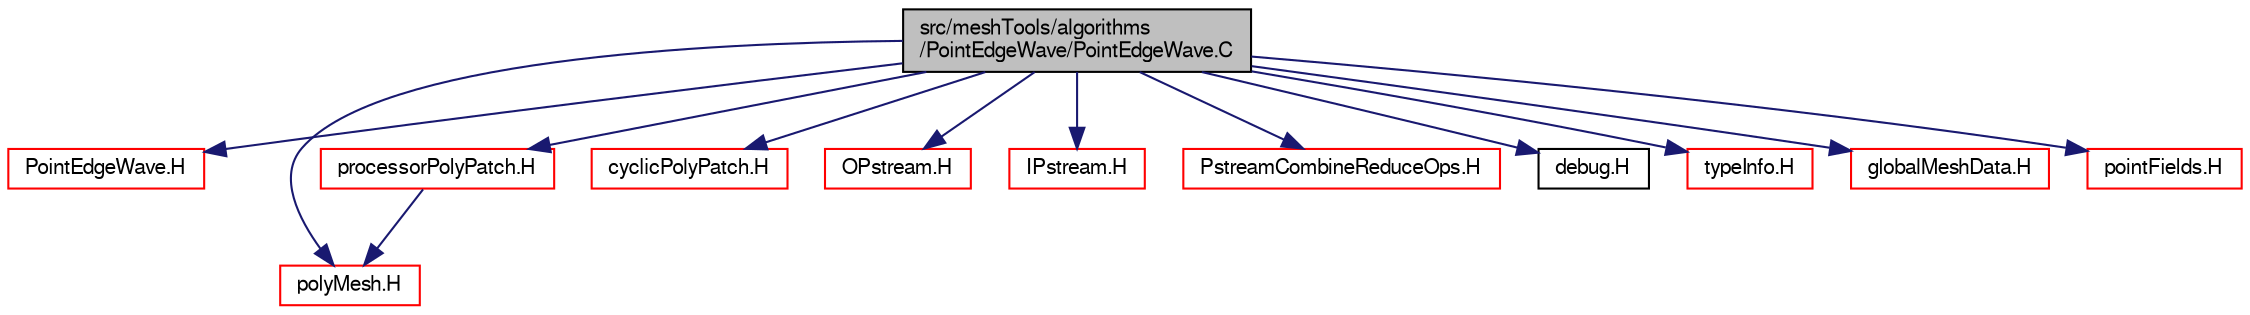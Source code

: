 digraph "src/meshTools/algorithms/PointEdgeWave/PointEdgeWave.C"
{
  bgcolor="transparent";
  edge [fontname="FreeSans",fontsize="10",labelfontname="FreeSans",labelfontsize="10"];
  node [fontname="FreeSans",fontsize="10",shape=record];
  Node0 [label="src/meshTools/algorithms\l/PointEdgeWave/PointEdgeWave.C",height=0.2,width=0.4,color="black", fillcolor="grey75", style="filled", fontcolor="black"];
  Node0 -> Node1 [color="midnightblue",fontsize="10",style="solid",fontname="FreeSans"];
  Node1 [label="PointEdgeWave.H",height=0.2,width=0.4,color="red",URL="$a07232.html"];
  Node0 -> Node100 [color="midnightblue",fontsize="10",style="solid",fontname="FreeSans"];
  Node100 [label="polyMesh.H",height=0.2,width=0.4,color="red",URL="$a11630.html"];
  Node0 -> Node221 [color="midnightblue",fontsize="10",style="solid",fontname="FreeSans"];
  Node221 [label="processorPolyPatch.H",height=0.2,width=0.4,color="red",URL="$a11717.html"];
  Node221 -> Node100 [color="midnightblue",fontsize="10",style="solid",fontname="FreeSans"];
  Node0 -> Node227 [color="midnightblue",fontsize="10",style="solid",fontname="FreeSans"];
  Node227 [label="cyclicPolyPatch.H",height=0.2,width=0.4,color="red",URL="$a11687.html"];
  Node0 -> Node230 [color="midnightblue",fontsize="10",style="solid",fontname="FreeSans"];
  Node230 [label="OPstream.H",height=0.2,width=0.4,color="red",URL="$a09128.html"];
  Node0 -> Node234 [color="midnightblue",fontsize="10",style="solid",fontname="FreeSans"];
  Node234 [label="IPstream.H",height=0.2,width=0.4,color="red",URL="$a09122.html"];
  Node0 -> Node236 [color="midnightblue",fontsize="10",style="solid",fontname="FreeSans"];
  Node236 [label="PstreamCombineReduceOps.H",height=0.2,width=0.4,color="red",URL="$a09143.html",tooltip="Combination-Reduction operation for a parallel run. The information from all nodes is collected on th..."];
  Node0 -> Node69 [color="midnightblue",fontsize="10",style="solid",fontname="FreeSans"];
  Node69 [label="debug.H",height=0.2,width=0.4,color="black",URL="$a10256.html"];
  Node0 -> Node104 [color="midnightblue",fontsize="10",style="solid",fontname="FreeSans"];
  Node104 [label="typeInfo.H",height=0.2,width=0.4,color="red",URL="$a09341.html"];
  Node0 -> Node237 [color="midnightblue",fontsize="10",style="solid",fontname="FreeSans"];
  Node237 [label="globalMeshData.H",height=0.2,width=0.4,color="red",URL="$a11534.html"];
  Node0 -> Node244 [color="midnightblue",fontsize="10",style="solid",fontname="FreeSans"];
  Node244 [label="pointFields.H",height=0.2,width=0.4,color="red",URL="$a09881.html"];
}
